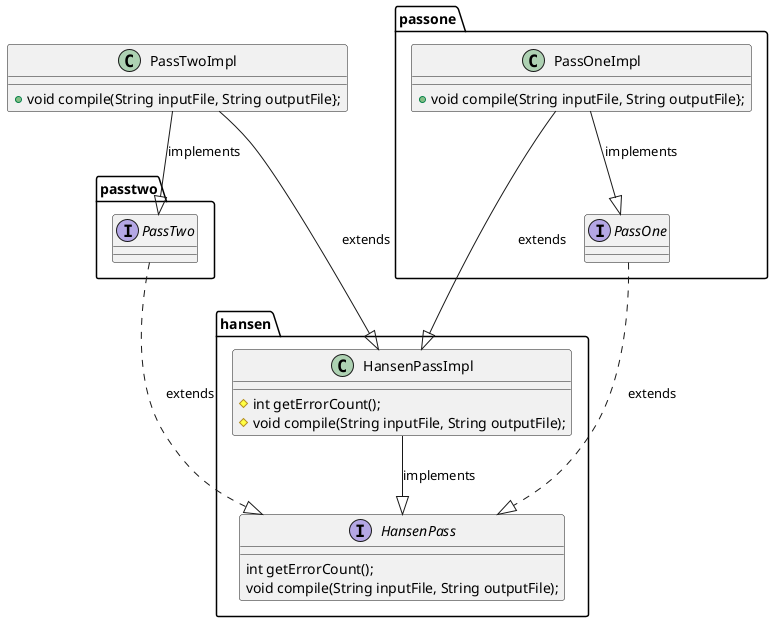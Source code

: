 @startuml


package hansen {

interface HansenPass {
int getErrorCount();
void compile(String inputFile, String outputFile);
}


class HansenPassImpl {
#int getErrorCount();
#void compile(String inputFile, String outputFile);
}


}

package passone {

interface PassOne {
}


class PassOneImpl{
+void compile(String inputFile, String outputFile};
}

}


package passtwo {

interface PassTwo {
}

}

class PassTwoImpl{
+void compile(String inputFile, String outputFile};
}



HansenPassImpl --|> HansenPass: implements

PassOneImpl --|> PassOne: implements
PassOneImpl --|> HansenPassImpl: extends
PassOne...|> HansenPass: extends

PassTwoImpl --|> PassTwo: implements
PassTwoImpl --|> HansenPassImpl: extends
PassTwo...|> HansenPass: extends



@enduml